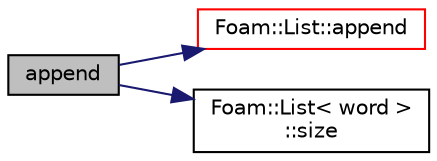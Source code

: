 digraph "append"
{
  bgcolor="transparent";
  edge [fontname="Helvetica",fontsize="10",labelfontname="Helvetica",labelfontsize="10"];
  node [fontname="Helvetica",fontsize="10",shape=record];
  rankdir="LR";
  Node1 [label="append",height=0.2,width=0.4,color="black", fillcolor="grey75", style="filled", fontcolor="black"];
  Node1 -> Node2 [color="midnightblue",fontsize="10",style="solid",fontname="Helvetica"];
  Node2 [label="Foam::List::append",height=0.2,width=0.4,color="red",URL="$a01387.html#a399dd2bf0d9a32016717dc90126f016b",tooltip="Append an element at the end of the list. "];
  Node1 -> Node3 [color="midnightblue",fontsize="10",style="solid",fontname="Helvetica"];
  Node3 [label="Foam::List\< word \>\l::size",height=0.2,width=0.4,color="black",URL="$a01387.html#a723361dc2020160f5492e8fe2d09fa44",tooltip="Return the number of elements in the UList. "];
}

